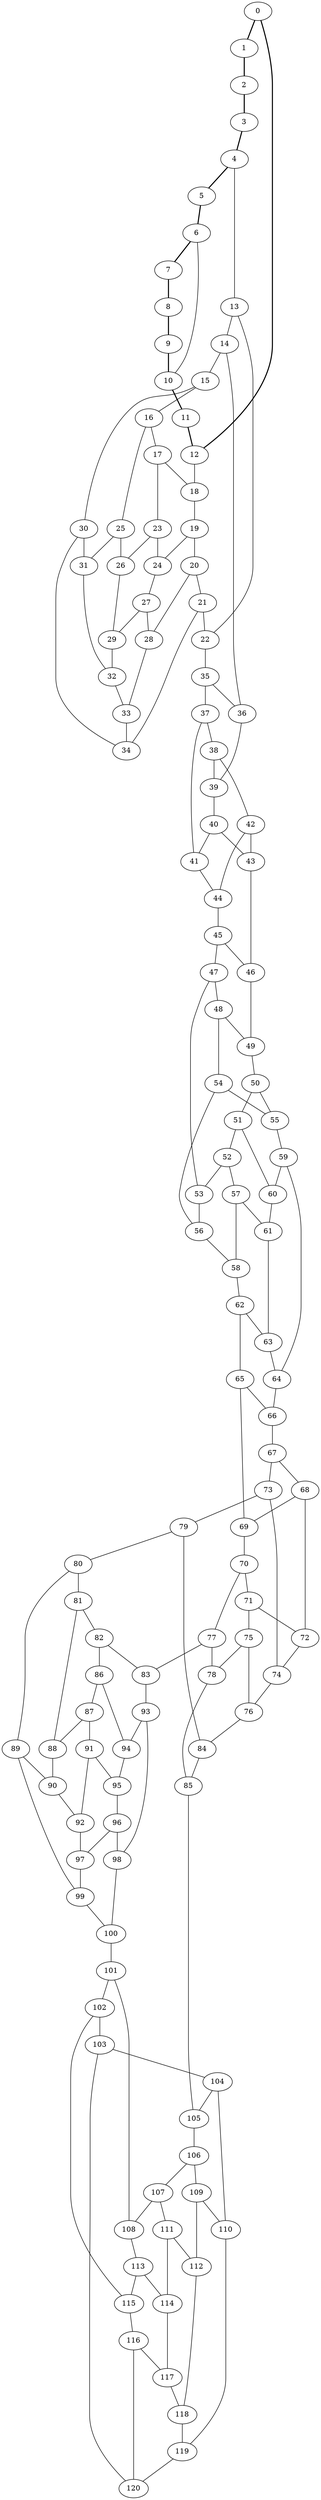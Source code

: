 //Inside of this graph isn't 3-connected
graph G {
0 [ pos = " 30.00,0.00!" ];
0 -- 1[style=bold];
0 -- 12[style=bold];
1 [ pos = " 26.56,13.94!" ];
1 -- 2[style=bold];
2 [ pos = " 17.04,24.69!" ];
2 -- 3[style=bold];
3 [ pos = " 3.62,29.78!" ];
3 -- 4[style=bold];
4 [ pos = " -10.64,28.05!" ];
4 -- 5[style=bold];
4 -- 13;
5 [ pos = " -22.46,19.89!" ];
5 -- 6[style=bold];
6 [ pos = " -29.13,7.18!" ];
6 -- 7[style=bold];
6 -- 10;
7 [ pos = " -29.13,-7.18!" ];
7 -- 8[style=bold];
8 [ pos = " -22.46,-19.89!" ];
8 -- 9[style=bold];
9 [ pos = " -10.64,-28.05!" ];
9 -- 10[style=bold];
10 [ pos = " 3.62,-29.78!" ];
10 -- 11[style=bold];
11 [ pos = " 17.04,-24.69!" ];
11 -- 12[style=bold];
12 [ pos = " 26.56,-13.94!" ];
12 -- 18;
13 -- 14;
13 -- 22;
14 -- 15;
14 -- 36;
15 -- 16;
15 -- 30;
16 -- 17;
16 -- 25;
17 -- 18;
17 -- 23;
18 -- 19;
19 -- 20;
19 -- 24;
20 -- 21;
20 -- 28;
21 -- 22;
21 -- 34;
22 -- 35;
23 -- 24;
23 -- 26;
24 -- 27;
25 -- 26;
25 -- 31;
26 -- 29;
27 -- 28;
27 -- 29;
28 -- 33;
29 -- 32;
30 -- 31;
30 -- 34;
31 -- 32;
32 -- 33;
33 -- 34;
35 -- 36;
35 -- 37;
36 -- 39;
37 -- 38;
37 -- 41;
38 -- 39;
38 -- 42;
39 -- 40;
40 -- 41;
40 -- 43;
41 -- 44;
42 -- 43;
42 -- 44;
43 -- 46;
44 -- 45;
45 -- 46;
45 -- 47;
46 -- 49;
47 -- 48;
47 -- 53;
48 -- 49;
48 -- 54;
49 -- 50;
50 -- 51;
50 -- 55;
51 -- 52;
51 -- 60;
52 -- 53;
52 -- 57;
53 -- 56;
54 -- 55;
54 -- 56;
55 -- 59;
56 -- 58;
57 -- 58;
57 -- 61;
58 -- 62;
59 -- 60;
59 -- 64;
60 -- 61;
61 -- 63;
62 -- 63;
62 -- 65;
63 -- 64;
64 -- 66;
65 -- 66;
65 -- 69;
66 -- 67;
67 -- 68;
67 -- 73;
68 -- 69;
68 -- 72;
69 -- 70;
70 -- 71;
70 -- 77;
71 -- 72;
71 -- 75;
72 -- 74;
73 -- 74;
73 -- 79;
74 -- 76;
75 -- 76;
75 -- 78;
76 -- 84;
77 -- 78;
77 -- 83;
78 -- 85;
79 -- 80;
79 -- 84;
80 -- 81;
80 -- 89;
81 -- 82;
81 -- 88;
82 -- 83;
82 -- 86;
83 -- 93;
84 -- 85;
85 -- 105;
86 -- 87;
86 -- 94;
87 -- 88;
87 -- 91;
88 -- 90;
89 -- 90;
89 -- 99;
90 -- 92;
91 -- 92;
91 -- 95;
92 -- 97;
93 -- 94;
93 -- 98;
94 -- 95;
95 -- 96;
96 -- 97;
96 -- 98;
97 -- 99;
98 -- 100;
99 -- 100;
100 -- 101;
101 -- 102;
101 -- 108;
102 -- 103;
102 -- 115;
103 -- 104;
103 -- 120;
104 -- 105;
104 -- 110;
105 -- 106;
106 -- 107;
106 -- 109;
107 -- 108;
107 -- 111;
108 -- 113;
109 -- 110;
109 -- 112;
110 -- 119;
111 -- 112;
111 -- 114;
112 -- 118;
113 -- 114;
113 -- 115;
114 -- 117;
115 -- 116;
116 -- 117;
116 -- 120;
117 -- 118;
118 -- 119;
119 -- 120;
}
